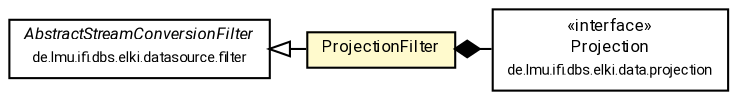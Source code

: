 #!/usr/local/bin/dot
#
# Class diagram 
# Generated by UMLGraph version R5_7_2-60-g0e99a6 (http://www.spinellis.gr/umlgraph/)
#

digraph G {
	graph [fontnames="svg"]
	edge [fontname="Roboto",fontsize=7,labelfontname="Roboto",labelfontsize=7,color="black"];
	node [fontname="Roboto",fontcolor="black",fontsize=8,shape=plaintext,margin=0,width=0,height=0];
	nodesep=0.15;
	ranksep=0.25;
	rankdir=LR;
	// de.lmu.ifi.dbs.elki.datasource.filter.transform.ProjectionFilter<I, O>
	c8479601 [label=<<table title="de.lmu.ifi.dbs.elki.datasource.filter.transform.ProjectionFilter" border="0" cellborder="1" cellspacing="0" cellpadding="2" bgcolor="lemonChiffon" href="ProjectionFilter.html" target="_parent">
		<tr><td><table border="0" cellspacing="0" cellpadding="1">
		<tr><td align="center" balign="center"> <font face="Roboto">ProjectionFilter</font> </td></tr>
		</table></td></tr>
		</table>>, URL="ProjectionFilter.html"];
	// de.lmu.ifi.dbs.elki.data.projection.Projection<IN, OUT>
	c8479704 [label=<<table title="de.lmu.ifi.dbs.elki.data.projection.Projection" border="0" cellborder="1" cellspacing="0" cellpadding="2" href="../../../data/projection/Projection.html" target="_parent">
		<tr><td><table border="0" cellspacing="0" cellpadding="1">
		<tr><td align="center" balign="center"> &#171;interface&#187; </td></tr>
		<tr><td align="center" balign="center"> <font face="Roboto">Projection</font> </td></tr>
		<tr><td align="center" balign="center"> <font face="Roboto" point-size="7.0">de.lmu.ifi.dbs.elki.data.projection</font> </td></tr>
		</table></td></tr>
		</table>>, URL="../../../data/projection/Projection.html"];
	// de.lmu.ifi.dbs.elki.datasource.filter.AbstractStreamConversionFilter<I, O>
	c8481205 [label=<<table title="de.lmu.ifi.dbs.elki.datasource.filter.AbstractStreamConversionFilter" border="0" cellborder="1" cellspacing="0" cellpadding="2" href="../AbstractStreamConversionFilter.html" target="_parent">
		<tr><td><table border="0" cellspacing="0" cellpadding="1">
		<tr><td align="center" balign="center"> <font face="Roboto"><i>AbstractStreamConversionFilter</i></font> </td></tr>
		<tr><td align="center" balign="center"> <font face="Roboto" point-size="7.0">de.lmu.ifi.dbs.elki.datasource.filter</font> </td></tr>
		</table></td></tr>
		</table>>, URL="../AbstractStreamConversionFilter.html"];
	// de.lmu.ifi.dbs.elki.datasource.filter.transform.ProjectionFilter<I, O> extends de.lmu.ifi.dbs.elki.datasource.filter.AbstractStreamConversionFilter<I, O>
	c8481205 -> c8479601 [arrowtail=empty,dir=back,weight=10];
	// de.lmu.ifi.dbs.elki.datasource.filter.transform.ProjectionFilter<I, O> composed de.lmu.ifi.dbs.elki.data.projection.Projection<IN, OUT>
	c8479601 -> c8479704 [arrowhead=none,arrowtail=diamond,dir=back,weight=6];
}


